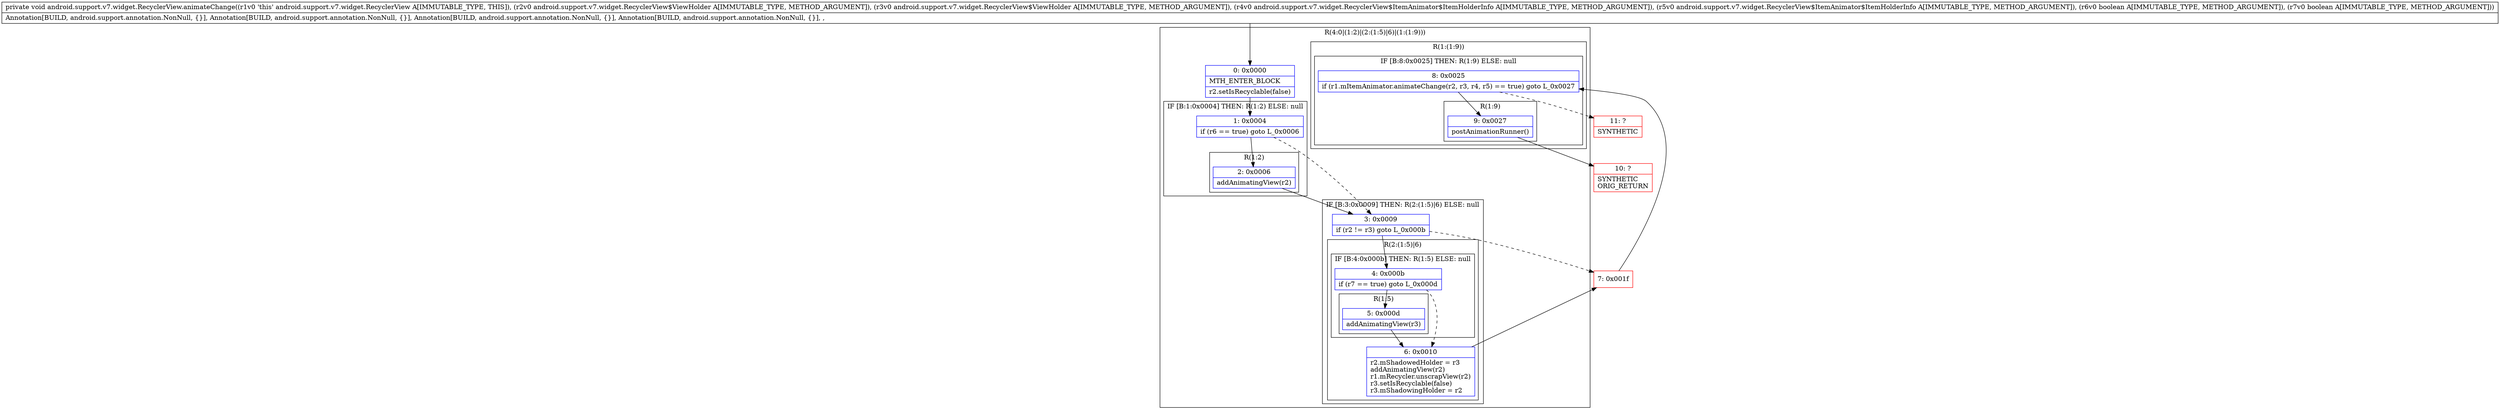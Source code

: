 digraph "CFG forandroid.support.v7.widget.RecyclerView.animateChange(Landroid\/support\/v7\/widget\/RecyclerView$ViewHolder;Landroid\/support\/v7\/widget\/RecyclerView$ViewHolder;Landroid\/support\/v7\/widget\/RecyclerView$ItemAnimator$ItemHolderInfo;Landroid\/support\/v7\/widget\/RecyclerView$ItemAnimator$ItemHolderInfo;ZZ)V" {
subgraph cluster_Region_2081456867 {
label = "R(4:0|(1:2)|(2:(1:5)|6)|(1:(1:9)))";
node [shape=record,color=blue];
Node_0 [shape=record,label="{0\:\ 0x0000|MTH_ENTER_BLOCK\l|r2.setIsRecyclable(false)\l}"];
subgraph cluster_IfRegion_165682099 {
label = "IF [B:1:0x0004] THEN: R(1:2) ELSE: null";
node [shape=record,color=blue];
Node_1 [shape=record,label="{1\:\ 0x0004|if (r6 == true) goto L_0x0006\l}"];
subgraph cluster_Region_120639006 {
label = "R(1:2)";
node [shape=record,color=blue];
Node_2 [shape=record,label="{2\:\ 0x0006|addAnimatingView(r2)\l}"];
}
}
subgraph cluster_IfRegion_572528117 {
label = "IF [B:3:0x0009] THEN: R(2:(1:5)|6) ELSE: null";
node [shape=record,color=blue];
Node_3 [shape=record,label="{3\:\ 0x0009|if (r2 != r3) goto L_0x000b\l}"];
subgraph cluster_Region_1524600008 {
label = "R(2:(1:5)|6)";
node [shape=record,color=blue];
subgraph cluster_IfRegion_1407920547 {
label = "IF [B:4:0x000b] THEN: R(1:5) ELSE: null";
node [shape=record,color=blue];
Node_4 [shape=record,label="{4\:\ 0x000b|if (r7 == true) goto L_0x000d\l}"];
subgraph cluster_Region_1378504190 {
label = "R(1:5)";
node [shape=record,color=blue];
Node_5 [shape=record,label="{5\:\ 0x000d|addAnimatingView(r3)\l}"];
}
}
Node_6 [shape=record,label="{6\:\ 0x0010|r2.mShadowedHolder = r3\laddAnimatingView(r2)\lr1.mRecycler.unscrapView(r2)\lr3.setIsRecyclable(false)\lr3.mShadowingHolder = r2\l}"];
}
}
subgraph cluster_Region_1887925747 {
label = "R(1:(1:9))";
node [shape=record,color=blue];
subgraph cluster_IfRegion_1444417255 {
label = "IF [B:8:0x0025] THEN: R(1:9) ELSE: null";
node [shape=record,color=blue];
Node_8 [shape=record,label="{8\:\ 0x0025|if (r1.mItemAnimator.animateChange(r2, r3, r4, r5) == true) goto L_0x0027\l}"];
subgraph cluster_Region_1546949558 {
label = "R(1:9)";
node [shape=record,color=blue];
Node_9 [shape=record,label="{9\:\ 0x0027|postAnimationRunner()\l}"];
}
}
}
}
Node_7 [shape=record,color=red,label="{7\:\ 0x001f}"];
Node_10 [shape=record,color=red,label="{10\:\ ?|SYNTHETIC\lORIG_RETURN\l}"];
Node_11 [shape=record,color=red,label="{11\:\ ?|SYNTHETIC\l}"];
MethodNode[shape=record,label="{private void android.support.v7.widget.RecyclerView.animateChange((r1v0 'this' android.support.v7.widget.RecyclerView A[IMMUTABLE_TYPE, THIS]), (r2v0 android.support.v7.widget.RecyclerView$ViewHolder A[IMMUTABLE_TYPE, METHOD_ARGUMENT]), (r3v0 android.support.v7.widget.RecyclerView$ViewHolder A[IMMUTABLE_TYPE, METHOD_ARGUMENT]), (r4v0 android.support.v7.widget.RecyclerView$ItemAnimator$ItemHolderInfo A[IMMUTABLE_TYPE, METHOD_ARGUMENT]), (r5v0 android.support.v7.widget.RecyclerView$ItemAnimator$ItemHolderInfo A[IMMUTABLE_TYPE, METHOD_ARGUMENT]), (r6v0 boolean A[IMMUTABLE_TYPE, METHOD_ARGUMENT]), (r7v0 boolean A[IMMUTABLE_TYPE, METHOD_ARGUMENT]))  | Annotation[BUILD, android.support.annotation.NonNull, \{\}], Annotation[BUILD, android.support.annotation.NonNull, \{\}], Annotation[BUILD, android.support.annotation.NonNull, \{\}], Annotation[BUILD, android.support.annotation.NonNull, \{\}], , \l}"];
MethodNode -> Node_0;
Node_0 -> Node_1;
Node_1 -> Node_2;
Node_1 -> Node_3[style=dashed];
Node_2 -> Node_3;
Node_3 -> Node_4;
Node_3 -> Node_7[style=dashed];
Node_4 -> Node_5;
Node_4 -> Node_6[style=dashed];
Node_5 -> Node_6;
Node_6 -> Node_7;
Node_8 -> Node_9;
Node_8 -> Node_11[style=dashed];
Node_9 -> Node_10;
Node_7 -> Node_8;
}


